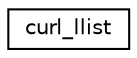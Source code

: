 digraph "Graphical Class Hierarchy"
{
  edge [fontname="Helvetica",fontsize="10",labelfontname="Helvetica",labelfontsize="10"];
  node [fontname="Helvetica",fontsize="10",shape=record];
  rankdir="LR";
  Node0 [label="curl_llist",height=0.2,width=0.4,color="black", fillcolor="white", style="filled",URL="$structcurl__llist.html"];
}
